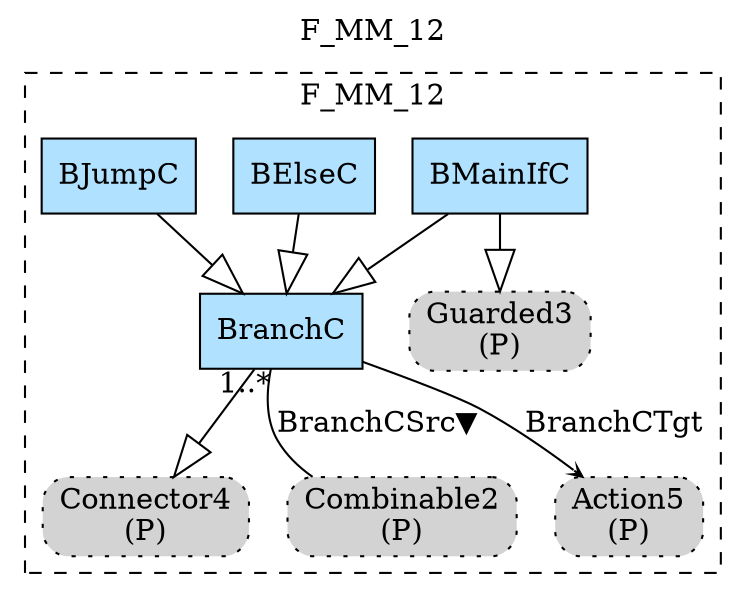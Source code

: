 digraph {graph[label=F_MM_12,labelloc=tl,labelfontsize=12];
subgraph cluster_F_MM_12{style=dashed;label=F_MM_12;
"PConnector4"[shape=box,fillcolor=lightgray,style ="rounded,filled,dotted",label=<Connector4<br/>(P)>];
"PCombinable2"[shape=box,fillcolor=lightgray,style ="rounded,filled,dotted",label=<Combinable2<br/>(P)>];
"PAction5"[shape=box,fillcolor=lightgray,style ="rounded,filled,dotted",label=<Action5<br/>(P)>];
"PGuarded3"[shape=box,fillcolor=lightgray,style ="rounded,filled,dotted",label=<Guarded3<br/>(P)>];
"BMainIfC"[shape=record,fillcolor=lightskyblue1,style = filled,label="BMainIfC"];
"BElseC"[shape=record,fillcolor=lightskyblue1,style = filled,label="BElseC"];
"BJumpC"[shape=record,fillcolor=lightskyblue1,style = filled,label="BJumpC"];
"BranchC"[shape=record,fillcolor=lightskyblue1,style = filled,label="BranchC"];

"BMainIfC"->"BranchC"[arrowhead=onormal,arrowsize=2.0];
"BMainIfC"->"PGuarded3"[arrowhead=onormal,arrowsize=2.0];
"BElseC"->"BranchC"[arrowhead=onormal,arrowsize=2.0];
"BJumpC"->"BranchC"[arrowhead=onormal,arrowsize=2.0];
"BranchC"->"PConnector4"[arrowhead=onormal,arrowsize=2.0];
"BranchC"->"PCombinable2"[label="BranchCSrc▼",dir=none,taillabel="1..*",headlabel=""];
"BranchC"->"PAction5"[label="BranchCTgt",arrowhead=vee,headlabel="",arrowsize=.5];

}




}